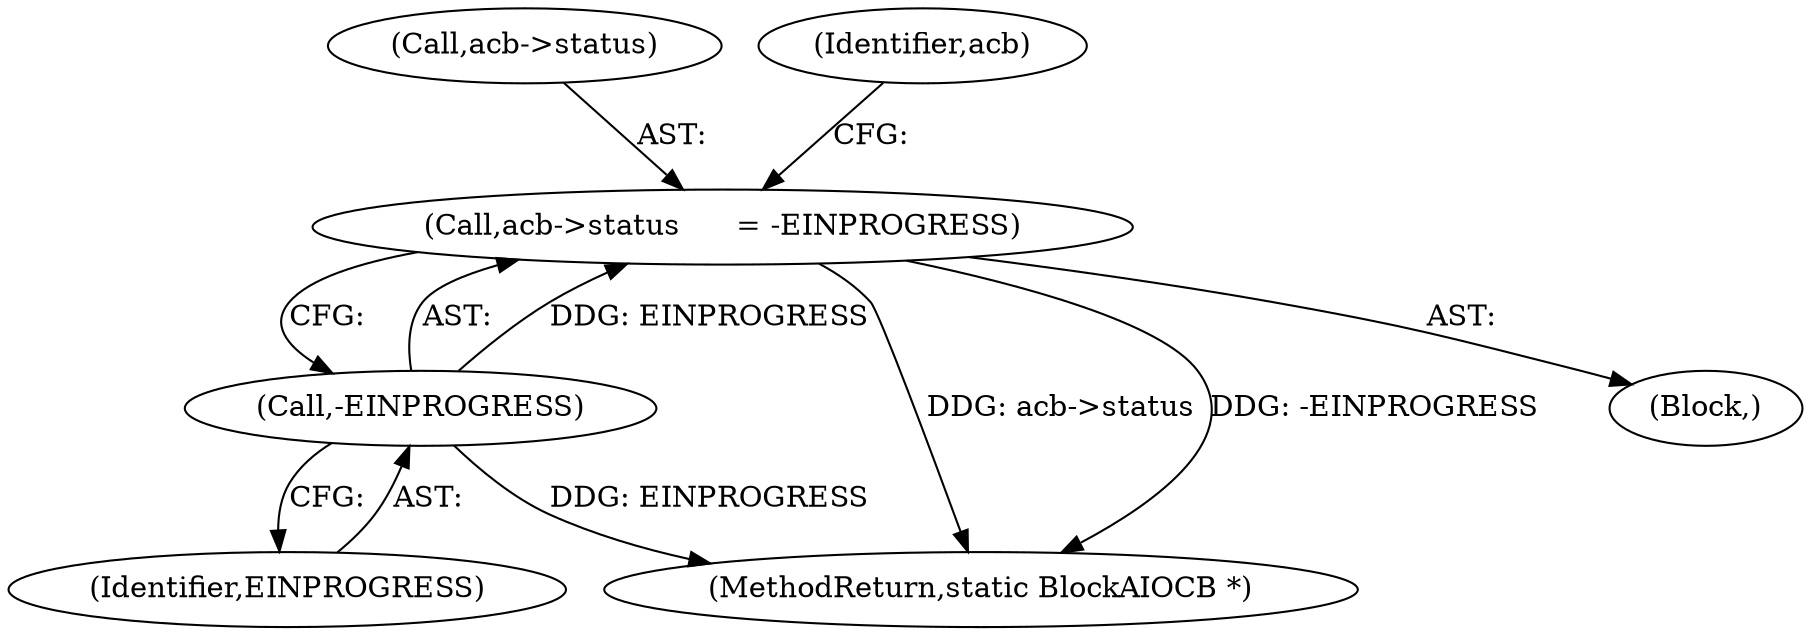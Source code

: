 digraph "0_qemu_a6b3167fa0e825aebb5a7cd8b437b6d41584a196@pointer" {
"1000140" [label="(Call,acb->status      = -EINPROGRESS)"];
"1000144" [label="(Call,-EINPROGRESS)"];
"1000420" [label="(MethodReturn,static BlockAIOCB *)"];
"1000141" [label="(Call,acb->status)"];
"1000145" [label="(Identifier,EINPROGRESS)"];
"1000140" [label="(Call,acb->status      = -EINPROGRESS)"];
"1000144" [label="(Call,-EINPROGRESS)"];
"1000148" [label="(Identifier,acb)"];
"1000107" [label="(Block,)"];
"1000140" -> "1000107"  [label="AST: "];
"1000140" -> "1000144"  [label="CFG: "];
"1000141" -> "1000140"  [label="AST: "];
"1000144" -> "1000140"  [label="AST: "];
"1000148" -> "1000140"  [label="CFG: "];
"1000140" -> "1000420"  [label="DDG: acb->status"];
"1000140" -> "1000420"  [label="DDG: -EINPROGRESS"];
"1000144" -> "1000140"  [label="DDG: EINPROGRESS"];
"1000144" -> "1000145"  [label="CFG: "];
"1000145" -> "1000144"  [label="AST: "];
"1000144" -> "1000420"  [label="DDG: EINPROGRESS"];
}
